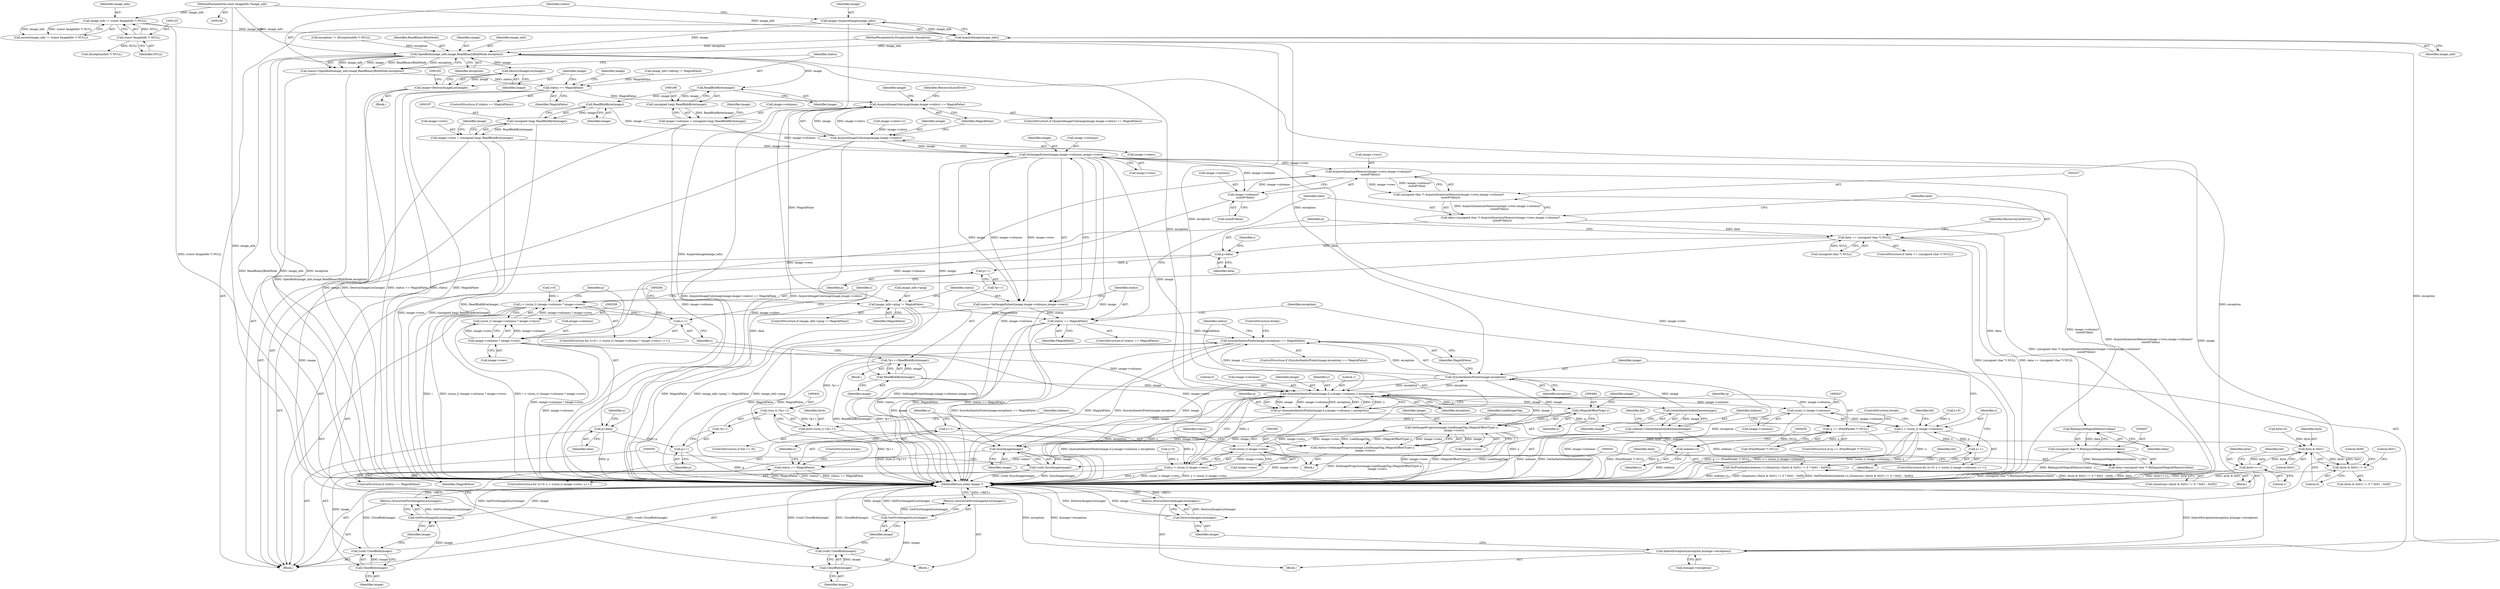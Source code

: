 digraph "0_ImageMagick_f6e9d0d9955e85bdd7540b251cd50d598dacc5e6_51@pointer" {
"1000160" [label="(Call,image=AcquireImage(image_info))"];
"1000162" [label="(Call,AcquireImage(image_info))"];
"1000122" [label="(Call,image_info != (const ImageInfo *) NULL)"];
"1000107" [label="(MethodParameterIn,const ImageInfo *image_info)"];
"1000124" [label="(Call,(const ImageInfo *) NULL)"];
"1000166" [label="(Call,OpenBlob(image_info,image,ReadBinaryBlobMode,exception))"];
"1000164" [label="(Call,status=OpenBlob(image_info,image,ReadBinaryBlobMode,exception))"];
"1000172" [label="(Call,status == MagickFalse)"];
"1000216" [label="(Call,AcquireImageColormap(image,image->colors) == MagickFalse)"];
"1000287" [label="(Call,image_info->ping != MagickFalse)"];
"1000311" [label="(Call,status == MagickFalse)"];
"1000472" [label="(Call,SyncAuthenticPixels(image,exception) == MagickFalse)"];
"1000490" [label="(Call,status == MagickFalse)"];
"1000178" [label="(Call,DestroyImageList(image))"];
"1000176" [label="(Call,image=DestroyImageList(image))"];
"1000190" [label="(Call,ReadBlobByte(image))"];
"1000188" [label="(Call,(unsigned long) ReadBlobByte(image))"];
"1000184" [label="(Call,image->columns = (unsigned long) ReadBlobByte(image))"];
"1000302" [label="(Call,SetImageExtent(image,image->columns,image->rows))"];
"1000300" [label="(Call,status=SetImageExtent(image,image->columns,image->rows))"];
"1000322" [label="(Call,DestroyImageList(image))"];
"1000321" [label="(Return,return(DestroyImageList(image));)"];
"1000328" [label="(Call,AcquireQuantumMemory(image->rows,image->columns*\n    sizeof(*data)))"];
"1000326" [label="(Call,(unsigned char *) AcquireQuantumMemory(image->rows,image->columns*\n    sizeof(*data)))"];
"1000324" [label="(Call,data=(unsigned char *) AcquireQuantumMemory(image->rows,image->columns*\n    sizeof(*data)))"];
"1000340" [label="(Call,data == (unsigned char *) NULL)"];
"1000348" [label="(Call,p=data)"];
"1000371" [label="(Call,p++)"];
"1000375" [label="(Call,p=data)"];
"1000443" [label="(Call,p++)"];
"1000498" [label="(Call,RelinquishMagickMemory(data))"];
"1000496" [label="(Call,(unsigned char *) RelinquishMagickMemory(data))"];
"1000494" [label="(Call,data=(unsigned char *) RelinquishMagickMemory(data))"];
"1000359" [label="(Call,image->columns * image->rows)"];
"1000357" [label="(Call,(ssize_t) (image->columns * image->rows))"];
"1000355" [label="(Call,i < (ssize_t) (image->columns * image->rows))"];
"1000366" [label="(Call,i++)"];
"1000384" [label="(Call,(ssize_t) image->rows)"];
"1000382" [label="(Call,y < (ssize_t) image->rows)"];
"1000394" [label="(Call,QueueAuthenticPixels(image,0,y,image->columns,1,exception))"];
"1000392" [label="(Call,q=QueueAuthenticPixels(image,0,y,image->columns,1,exception))"];
"1000404" [label="(Call,q == (PixelPacket *) NULL)"];
"1000412" [label="(Call,GetAuthenticIndexQueue(image))"];
"1000410" [label="(Call,indexes=GetAuthenticIndexQueue(image))"];
"1000445" [label="(Call,SetPixelIndex(indexes+x,(Quantum) ((byte & 0x01) != 0 ? 0x01 : 0x00)))"];
"1000446" [label="(Call,indexes+x)"];
"1000473" [label="(Call,SyncAuthenticPixels(image,exception))"];
"1000480" [label="(Call,SetImageProgress(image,LoadImageTag,(MagickOffsetType) y,\n      image->rows))"];
"1000478" [label="(Call,status=SetImageProgress(image,LoadImageTag,(MagickOffsetType) y,\n      image->rows))"];
"1000502" [label="(Call,SyncImage(image))"];
"1000500" [label="(Call,(void) SyncImage(image))"];
"1000506" [label="(Call,CloseBlob(image))"];
"1000504" [label="(Call,(void) CloseBlob(image))"];
"1000509" [label="(Call,GetFirstImageInList(image))"];
"1000508" [label="(Return,return(GetFirstImageInList(image));)"];
"1000426" [label="(Call,(ssize_t) image->columns)"];
"1000424" [label="(Call,x < (ssize_t) image->columns)"];
"1000431" [label="(Call,x++)"];
"1000483" [label="(Call,(MagickOffsetType) y)"];
"1000389" [label="(Call,y++)"];
"1000332" [label="(Call,image->columns*\n    sizeof(*data))"];
"1000373" [label="(Call,ReadBlobByte(image))"];
"1000369" [label="(Call,*p++=ReadBlobByte(image))"];
"1000440" [label="(Call,(size_t) (*p++))"];
"1000438" [label="(Call,byte=(size_t) (*p++))"];
"1000453" [label="(Call,byte & 0x01)"];
"1000452" [label="(Call,(byte & 0x01) != 0)"];
"1000461" [label="(Call,byte>>=1)"];
"1000198" [label="(Call,ReadBlobByte(image))"];
"1000196" [label="(Call,(unsigned long) ReadBlobByte(image))"];
"1000192" [label="(Call,image->rows = (unsigned long) ReadBlobByte(image))"];
"1000217" [label="(Call,AcquireImageColormap(image,image->colors))"];
"1000295" [label="(Call,CloseBlob(image))"];
"1000293" [label="(Call,(void) CloseBlob(image))"];
"1000298" [label="(Call,GetFirstImageInList(image))"];
"1000297" [label="(Return,return(GetFirstImageInList(image));)"];
"1000315" [label="(Call,InheritException(exception,&image->exception))"];
"1000379" [label="(Call,y=0)"];
"1000360" [label="(Call,image->columns)"];
"1000438" [label="(Call,byte=(size_t) (*p++))"];
"1000339" [label="(ControlStructure,if (data == (unsigned char *) NULL))"];
"1000460" [label="(Identifier,bit)"];
"1000311" [label="(Call,status == MagickFalse)"];
"1000386" [label="(Call,image->rows)"];
"1000333" [label="(Call,image->columns)"];
"1000376" [label="(Identifier,p)"];
"1000332" [label="(Call,image->columns*\n    sizeof(*data))"];
"1000417" [label="(Call,byte=0)"];
"1000413" [label="(Identifier,image)"];
"1000486" [label="(Call,image->rows)"];
"1000193" [label="(Call,image->rows)"];
"1000186" [label="(Identifier,image)"];
"1000436" [label="(Identifier,bit)"];
"1000287" [label="(Call,image_info->ping != MagickFalse)"];
"1000170" [label="(Identifier,exception)"];
"1000382" [label="(Call,y < (ssize_t) image->rows)"];
"1000498" [label="(Call,RelinquishMagickMemory(data))"];
"1000295" [label="(Call,CloseBlob(image))"];
"1000163" [label="(Identifier,image_info)"];
"1000346" [label="(Identifier,ResourceLimitError)"];
"1000166" [label="(Call,OpenBlob(image_info,image,ReadBinaryBlobMode,exception))"];
"1000374" [label="(Identifier,image)"];
"1000134" [label="(Call,image_info->debug != MagickFalse)"];
"1000428" [label="(Call,image->columns)"];
"1000190" [label="(Call,ReadBlobByte(image))"];
"1000194" [label="(Identifier,image)"];
"1000420" [label="(ControlStructure,for (x=0; x < (ssize_t) image->columns; x++))"];
"1000403" [label="(ControlStructure,if (q == (PixelPacket *) NULL))"];
"1000410" [label="(Call,indexes=GetAuthenticIndexQueue(image))"];
"1000456" [label="(Literal,0)"];
"1000373" [label="(Call,ReadBlobByte(image))"];
"1000188" [label="(Call,(unsigned long) ReadBlobByte(image))"];
"1000341" [label="(Identifier,data)"];
"1000351" [label="(ControlStructure,for (i=0; i < (ssize_t) (image->columns * image->rows); i++))"];
"1000442" [label="(Call,*p++)"];
"1000447" [label="(Identifier,indexes)"];
"1000500" [label="(Call,(void) SyncImage(image))"];
"1000458" [label="(Literal,0x00)"];
"1000453" [label="(Call,byte & 0x01)"];
"1000215" [label="(ControlStructure,if (AcquireImageColormap(image,image->colors) == MagickFalse))"];
"1000179" [label="(Identifier,image)"];
"1000431" [label="(Call,x++)"];
"1000202" [label="(Identifier,image)"];
"1000121" [label="(Call,assert(image_info != (const ImageInfo *) NULL))"];
"1000499" [label="(Identifier,data)"];
"1000493" [label="(ControlStructure,break;)"];
"1000483" [label="(Call,(MagickOffsetType) y)"];
"1000336" [label="(Call,sizeof(*data))"];
"1000404" [label="(Call,q == (PixelPacket *) NULL)"];
"1000421" [label="(Call,x=0)"];
"1000439" [label="(Identifier,byte)"];
"1000219" [label="(Call,image->colors)"];
"1000192" [label="(Call,image->rows = (unsigned long) ReadBlobByte(image))"];
"1000503" [label="(Identifier,image)"];
"1000491" [label="(Identifier,status)"];
"1000286" [label="(ControlStructure,if (image_info->ping != MagickFalse))"];
"1000508" [label="(Return,return(GetFirstImageInList(image));)"];
"1000472" [label="(Call,SyncAuthenticPixels(image,exception) == MagickFalse)"];
"1000455" [label="(Literal,0x01)"];
"1000326" [label="(Call,(unsigned char *) AcquireQuantumMemory(image->rows,image->columns*\n    sizeof(*data)))"];
"1000398" [label="(Call,image->columns)"];
"1000504" [label="(Call,(void) CloseBlob(image))"];
"1000322" [label="(Call,DestroyImageList(image))"];
"1000462" [label="(Identifier,byte)"];
"1000440" [label="(Call,(size_t) (*p++))"];
"1000393" [label="(Identifier,q)"];
"1000222" [label="(Identifier,MagickFalse)"];
"1000487" [label="(Identifier,image)"];
"1000352" [label="(Call,i=0)"];
"1000383" [label="(Identifier,y)"];
"1000315" [label="(Call,InheritException(exception,&image->exception))"];
"1000296" [label="(Identifier,image)"];
"1000445" [label="(Call,SetPixelIndex(indexes+x,(Quantum) ((byte & 0x01) != 0 ? 0x01 : 0x00)))"];
"1000175" [label="(Block,)"];
"1000164" [label="(Call,status=OpenBlob(image_info,image,ReadBinaryBlobMode,exception))"];
"1000355" [label="(Call,i < (ssize_t) (image->columns * image->rows))"];
"1000168" [label="(Identifier,image)"];
"1000506" [label="(Call,CloseBlob(image))"];
"1000485" [label="(Identifier,y)"];
"1000476" [label="(Identifier,MagickFalse)"];
"1000412" [label="(Call,GetAuthenticIndexQueue(image))"];
"1000230" [label="(Identifier,image)"];
"1000451" [label="(Call,(byte & 0x01) != 0 ? 0x01 : 0x00)"];
"1000457" [label="(Literal,0x01)"];
"1000415" [label="(Identifier,bit)"];
"1000297" [label="(Return,return(GetFirstImageInList(image));)"];
"1000312" [label="(Identifier,status)"];
"1000480" [label="(Call,SetImageProgress(image,LoadImageTag,(MagickOffsetType) y,\n      image->rows))"];
"1000292" [label="(Block,)"];
"1000359" [label="(Call,image->columns * image->rows)"];
"1000502" [label="(Call,SyncImage(image))"];
"1000108" [label="(MethodParameterIn,ExceptionInfo *exception)"];
"1000196" [label="(Call,(unsigned long) ReadBlobByte(image))"];
"1000477" [label="(ControlStructure,break;)"];
"1000394" [label="(Call,QueueAuthenticPixels(image,0,y,image->columns,1,exception))"];
"1000411" [label="(Identifier,indexes)"];
"1000109" [label="(Block,)"];
"1000402" [label="(Identifier,exception)"];
"1000363" [label="(Call,image->rows)"];
"1000349" [label="(Identifier,p)"];
"1000377" [label="(Identifier,data)"];
"1000173" [label="(Identifier,status)"];
"1000291" [label="(Identifier,MagickFalse)"];
"1000461" [label="(Call,byte>>=1)"];
"1000107" [label="(MethodParameterIn,const ImageInfo *image_info)"];
"1000371" [label="(Call,p++)"];
"1000316" [label="(Identifier,exception)"];
"1000368" [label="(Block,)"];
"1000210" [label="(Call,image->colors=2)"];
"1000123" [label="(Identifier,image_info)"];
"1000490" [label="(Call,status == MagickFalse)"];
"1000489" [label="(ControlStructure,if (status == MagickFalse))"];
"1000302" [label="(Call,SetImageExtent(image,image->columns,image->rows))"];
"1000172" [label="(Call,status == MagickFalse)"];
"1000185" [label="(Call,image->columns)"];
"1000165" [label="(Identifier,status)"];
"1000372" [label="(Identifier,p)"];
"1000161" [label="(Identifier,image)"];
"1000492" [label="(Identifier,MagickFalse)"];
"1000340" [label="(Call,data == (unsigned char *) NULL)"];
"1000350" [label="(Identifier,data)"];
"1000303" [label="(Identifier,image)"];
"1000342" [label="(Call,(unsigned char *) NULL)"];
"1000356" [label="(Identifier,i)"];
"1000199" [label="(Identifier,image)"];
"1000122" [label="(Call,image_info != (const ImageInfo *) NULL)"];
"1000162" [label="(Call,AcquireImage(image_info))"];
"1000124" [label="(Call,(const ImageInfo *) NULL)"];
"1000425" [label="(Identifier,x)"];
"1000177" [label="(Identifier,image)"];
"1000218" [label="(Identifier,image)"];
"1000293" [label="(Call,(void) CloseBlob(image))"];
"1000507" [label="(Identifier,image)"];
"1000509" [label="(Call,GetFirstImageInList(image))"];
"1000167" [label="(Identifier,image_info)"];
"1000184" [label="(Call,image->columns = (unsigned long) ReadBlobByte(image))"];
"1000357" [label="(Call,(ssize_t) (image->columns * image->rows))"];
"1000473" [label="(Call,SyncAuthenticPixels(image,exception))"];
"1000448" [label="(Identifier,x)"];
"1000395" [label="(Identifier,image)"];
"1000406" [label="(Call,(PixelPacket *) NULL)"];
"1000511" [label="(MethodReturn,static Image *)"];
"1000314" [label="(Block,)"];
"1000174" [label="(Identifier,MagickFalse)"];
"1000481" [label="(Identifier,image)"];
"1000474" [label="(Identifier,image)"];
"1000324" [label="(Call,data=(unsigned char *) AcquireQuantumMemory(image->rows,image->columns*\n    sizeof(*data)))"];
"1000463" [label="(Literal,1)"];
"1000452" [label="(Call,(byte & 0x01) != 0)"];
"1000432" [label="(Identifier,x)"];
"1000466" [label="(Identifier,bit)"];
"1000298" [label="(Call,GetFirstImageInList(image))"];
"1000171" [label="(ControlStructure,if (status == MagickFalse))"];
"1000191" [label="(Identifier,image)"];
"1000496" [label="(Call,(unsigned char *) RelinquishMagickMemory(data))"];
"1000397" [label="(Identifier,y)"];
"1000323" [label="(Identifier,image)"];
"1000149" [label="(Call,exception != (ExceptionInfo *) NULL)"];
"1000151" [label="(Call,(ExceptionInfo *) NULL)"];
"1000216" [label="(Call,AcquireImageColormap(image,image->colors) == MagickFalse)"];
"1000482" [label="(Identifier,LoadImageTag)"];
"1000479" [label="(Identifier,status)"];
"1000313" [label="(Identifier,MagickFalse)"];
"1000366" [label="(Call,i++)"];
"1000160" [label="(Call,image=AcquireImage(image_info))"];
"1000369" [label="(Call,*p++=ReadBlobByte(image))"];
"1000389" [label="(Call,y++)"];
"1000446" [label="(Call,indexes+x)"];
"1000300" [label="(Call,status=SetImageExtent(image,image->columns,image->rows))"];
"1000495" [label="(Identifier,data)"];
"1000317" [label="(Call,&image->exception)"];
"1000348" [label="(Call,p=data)"];
"1000224" [label="(Identifier,ResourceLimitError)"];
"1000329" [label="(Call,image->rows)"];
"1000353" [label="(Identifier,i)"];
"1000510" [label="(Identifier,image)"];
"1000444" [label="(Identifier,p)"];
"1000304" [label="(Call,image->columns)"];
"1000380" [label="(Identifier,y)"];
"1000434" [label="(ControlStructure,if (bit == 0))"];
"1000176" [label="(Call,image=DestroyImageList(image))"];
"1000288" [label="(Call,image_info->ping)"];
"1000494" [label="(Call,data=(unsigned char *) RelinquishMagickMemory(data))"];
"1000126" [label="(Identifier,NULL)"];
"1000299" [label="(Identifier,image)"];
"1000391" [label="(Block,)"];
"1000325" [label="(Identifier,data)"];
"1000321" [label="(Return,return(DestroyImageList(image));)"];
"1000424" [label="(Call,x < (ssize_t) image->columns)"];
"1000198" [label="(Call,ReadBlobByte(image))"];
"1000378" [label="(ControlStructure,for (y=0; y < (ssize_t) image->rows; y++))"];
"1000401" [label="(Literal,1)"];
"1000478" [label="(Call,status=SetImageProgress(image,LoadImageTag,(MagickOffsetType) y,\n      image->rows))"];
"1000384" [label="(Call,(ssize_t) image->rows)"];
"1000178" [label="(Call,DestroyImageList(image))"];
"1000405" [label="(Identifier,q)"];
"1000396" [label="(Literal,0)"];
"1000449" [label="(Call,(Quantum) ((byte & 0x01) != 0 ? 0x01 : 0x00))"];
"1000433" [label="(Block,)"];
"1000390" [label="(Identifier,y)"];
"1000454" [label="(Identifier,byte)"];
"1000375" [label="(Call,p=data)"];
"1000307" [label="(Call,image->rows)"];
"1000328" [label="(Call,AcquireQuantumMemory(image->rows,image->columns*\n    sizeof(*data)))"];
"1000367" [label="(Identifier,i)"];
"1000169" [label="(Identifier,ReadBinaryBlobMode)"];
"1000301" [label="(Identifier,status)"];
"1000426" [label="(Call,(ssize_t) image->columns)"];
"1000471" [label="(ControlStructure,if (SyncAuthenticPixels(image,exception) == MagickFalse))"];
"1000475" [label="(Identifier,exception)"];
"1000310" [label="(ControlStructure,if (status == MagickFalse))"];
"1000443" [label="(Call,p++)"];
"1000409" [label="(ControlStructure,break;)"];
"1000392" [label="(Call,q=QueueAuthenticPixels(image,0,y,image->columns,1,exception))"];
"1000217" [label="(Call,AcquireImageColormap(image,image->colors))"];
"1000370" [label="(Call,*p++)"];
"1000160" -> "1000109"  [label="AST: "];
"1000160" -> "1000162"  [label="CFG: "];
"1000161" -> "1000160"  [label="AST: "];
"1000162" -> "1000160"  [label="AST: "];
"1000165" -> "1000160"  [label="CFG: "];
"1000160" -> "1000511"  [label="DDG: AcquireImage(image_info)"];
"1000162" -> "1000160"  [label="DDG: image_info"];
"1000160" -> "1000166"  [label="DDG: image"];
"1000162" -> "1000163"  [label="CFG: "];
"1000163" -> "1000162"  [label="AST: "];
"1000122" -> "1000162"  [label="DDG: image_info"];
"1000107" -> "1000162"  [label="DDG: image_info"];
"1000162" -> "1000166"  [label="DDG: image_info"];
"1000122" -> "1000121"  [label="AST: "];
"1000122" -> "1000124"  [label="CFG: "];
"1000123" -> "1000122"  [label="AST: "];
"1000124" -> "1000122"  [label="AST: "];
"1000121" -> "1000122"  [label="CFG: "];
"1000122" -> "1000511"  [label="DDG: (const ImageInfo *) NULL"];
"1000122" -> "1000121"  [label="DDG: image_info"];
"1000122" -> "1000121"  [label="DDG: (const ImageInfo *) NULL"];
"1000107" -> "1000122"  [label="DDG: image_info"];
"1000124" -> "1000122"  [label="DDG: NULL"];
"1000107" -> "1000106"  [label="AST: "];
"1000107" -> "1000511"  [label="DDG: image_info"];
"1000107" -> "1000166"  [label="DDG: image_info"];
"1000124" -> "1000126"  [label="CFG: "];
"1000125" -> "1000124"  [label="AST: "];
"1000126" -> "1000124"  [label="AST: "];
"1000124" -> "1000151"  [label="DDG: NULL"];
"1000166" -> "1000164"  [label="AST: "];
"1000166" -> "1000170"  [label="CFG: "];
"1000167" -> "1000166"  [label="AST: "];
"1000168" -> "1000166"  [label="AST: "];
"1000169" -> "1000166"  [label="AST: "];
"1000170" -> "1000166"  [label="AST: "];
"1000164" -> "1000166"  [label="CFG: "];
"1000166" -> "1000511"  [label="DDG: ReadBinaryBlobMode"];
"1000166" -> "1000511"  [label="DDG: image_info"];
"1000166" -> "1000511"  [label="DDG: exception"];
"1000166" -> "1000164"  [label="DDG: image_info"];
"1000166" -> "1000164"  [label="DDG: image"];
"1000166" -> "1000164"  [label="DDG: ReadBinaryBlobMode"];
"1000166" -> "1000164"  [label="DDG: exception"];
"1000149" -> "1000166"  [label="DDG: exception"];
"1000108" -> "1000166"  [label="DDG: exception"];
"1000166" -> "1000178"  [label="DDG: image"];
"1000166" -> "1000190"  [label="DDG: image"];
"1000166" -> "1000315"  [label="DDG: exception"];
"1000166" -> "1000394"  [label="DDG: exception"];
"1000164" -> "1000109"  [label="AST: "];
"1000165" -> "1000164"  [label="AST: "];
"1000173" -> "1000164"  [label="CFG: "];
"1000164" -> "1000511"  [label="DDG: OpenBlob(image_info,image,ReadBinaryBlobMode,exception)"];
"1000164" -> "1000172"  [label="DDG: status"];
"1000172" -> "1000171"  [label="AST: "];
"1000172" -> "1000174"  [label="CFG: "];
"1000173" -> "1000172"  [label="AST: "];
"1000174" -> "1000172"  [label="AST: "];
"1000177" -> "1000172"  [label="CFG: "];
"1000186" -> "1000172"  [label="CFG: "];
"1000172" -> "1000511"  [label="DDG: status == MagickFalse"];
"1000172" -> "1000511"  [label="DDG: status"];
"1000172" -> "1000511"  [label="DDG: MagickFalse"];
"1000134" -> "1000172"  [label="DDG: MagickFalse"];
"1000172" -> "1000216"  [label="DDG: MagickFalse"];
"1000216" -> "1000215"  [label="AST: "];
"1000216" -> "1000222"  [label="CFG: "];
"1000217" -> "1000216"  [label="AST: "];
"1000222" -> "1000216"  [label="AST: "];
"1000224" -> "1000216"  [label="CFG: "];
"1000230" -> "1000216"  [label="CFG: "];
"1000216" -> "1000511"  [label="DDG: AcquireImageColormap(image,image->colors) == MagickFalse"];
"1000216" -> "1000511"  [label="DDG: AcquireImageColormap(image,image->colors)"];
"1000217" -> "1000216"  [label="DDG: image"];
"1000217" -> "1000216"  [label="DDG: image->colors"];
"1000216" -> "1000287"  [label="DDG: MagickFalse"];
"1000287" -> "1000286"  [label="AST: "];
"1000287" -> "1000291"  [label="CFG: "];
"1000288" -> "1000287"  [label="AST: "];
"1000291" -> "1000287"  [label="AST: "];
"1000294" -> "1000287"  [label="CFG: "];
"1000301" -> "1000287"  [label="CFG: "];
"1000287" -> "1000511"  [label="DDG: MagickFalse"];
"1000287" -> "1000511"  [label="DDG: image_info->ping != MagickFalse"];
"1000287" -> "1000511"  [label="DDG: image_info->ping"];
"1000287" -> "1000311"  [label="DDG: MagickFalse"];
"1000311" -> "1000310"  [label="AST: "];
"1000311" -> "1000313"  [label="CFG: "];
"1000312" -> "1000311"  [label="AST: "];
"1000313" -> "1000311"  [label="AST: "];
"1000316" -> "1000311"  [label="CFG: "];
"1000325" -> "1000311"  [label="CFG: "];
"1000311" -> "1000511"  [label="DDG: status"];
"1000311" -> "1000511"  [label="DDG: MagickFalse"];
"1000311" -> "1000511"  [label="DDG: status == MagickFalse"];
"1000300" -> "1000311"  [label="DDG: status"];
"1000311" -> "1000472"  [label="DDG: MagickFalse"];
"1000472" -> "1000471"  [label="AST: "];
"1000472" -> "1000476"  [label="CFG: "];
"1000473" -> "1000472"  [label="AST: "];
"1000476" -> "1000472"  [label="AST: "];
"1000477" -> "1000472"  [label="CFG: "];
"1000479" -> "1000472"  [label="CFG: "];
"1000472" -> "1000511"  [label="DDG: SyncAuthenticPixels(image,exception) == MagickFalse"];
"1000472" -> "1000511"  [label="DDG: MagickFalse"];
"1000472" -> "1000511"  [label="DDG: SyncAuthenticPixels(image,exception)"];
"1000473" -> "1000472"  [label="DDG: image"];
"1000473" -> "1000472"  [label="DDG: exception"];
"1000490" -> "1000472"  [label="DDG: MagickFalse"];
"1000472" -> "1000490"  [label="DDG: MagickFalse"];
"1000490" -> "1000489"  [label="AST: "];
"1000490" -> "1000492"  [label="CFG: "];
"1000491" -> "1000490"  [label="AST: "];
"1000492" -> "1000490"  [label="AST: "];
"1000493" -> "1000490"  [label="CFG: "];
"1000390" -> "1000490"  [label="CFG: "];
"1000490" -> "1000511"  [label="DDG: status"];
"1000490" -> "1000511"  [label="DDG: status == MagickFalse"];
"1000490" -> "1000511"  [label="DDG: MagickFalse"];
"1000478" -> "1000490"  [label="DDG: status"];
"1000178" -> "1000176"  [label="AST: "];
"1000178" -> "1000179"  [label="CFG: "];
"1000179" -> "1000178"  [label="AST: "];
"1000176" -> "1000178"  [label="CFG: "];
"1000178" -> "1000176"  [label="DDG: image"];
"1000176" -> "1000175"  [label="AST: "];
"1000177" -> "1000176"  [label="AST: "];
"1000182" -> "1000176"  [label="CFG: "];
"1000176" -> "1000511"  [label="DDG: DestroyImageList(image)"];
"1000176" -> "1000511"  [label="DDG: image"];
"1000190" -> "1000188"  [label="AST: "];
"1000190" -> "1000191"  [label="CFG: "];
"1000191" -> "1000190"  [label="AST: "];
"1000188" -> "1000190"  [label="CFG: "];
"1000190" -> "1000188"  [label="DDG: image"];
"1000190" -> "1000198"  [label="DDG: image"];
"1000188" -> "1000184"  [label="AST: "];
"1000189" -> "1000188"  [label="AST: "];
"1000184" -> "1000188"  [label="CFG: "];
"1000188" -> "1000184"  [label="DDG: ReadBlobByte(image)"];
"1000184" -> "1000109"  [label="AST: "];
"1000185" -> "1000184"  [label="AST: "];
"1000194" -> "1000184"  [label="CFG: "];
"1000184" -> "1000511"  [label="DDG: image->columns"];
"1000184" -> "1000302"  [label="DDG: image->columns"];
"1000302" -> "1000300"  [label="AST: "];
"1000302" -> "1000307"  [label="CFG: "];
"1000303" -> "1000302"  [label="AST: "];
"1000304" -> "1000302"  [label="AST: "];
"1000307" -> "1000302"  [label="AST: "];
"1000300" -> "1000302"  [label="CFG: "];
"1000302" -> "1000511"  [label="DDG: image->columns"];
"1000302" -> "1000511"  [label="DDG: image->rows"];
"1000302" -> "1000300"  [label="DDG: image"];
"1000302" -> "1000300"  [label="DDG: image->columns"];
"1000302" -> "1000300"  [label="DDG: image->rows"];
"1000217" -> "1000302"  [label="DDG: image"];
"1000192" -> "1000302"  [label="DDG: image->rows"];
"1000302" -> "1000322"  [label="DDG: image"];
"1000302" -> "1000328"  [label="DDG: image->rows"];
"1000302" -> "1000332"  [label="DDG: image->columns"];
"1000302" -> "1000373"  [label="DDG: image"];
"1000302" -> "1000394"  [label="DDG: image"];
"1000302" -> "1000502"  [label="DDG: image"];
"1000300" -> "1000109"  [label="AST: "];
"1000301" -> "1000300"  [label="AST: "];
"1000312" -> "1000300"  [label="CFG: "];
"1000300" -> "1000511"  [label="DDG: SetImageExtent(image,image->columns,image->rows)"];
"1000322" -> "1000321"  [label="AST: "];
"1000322" -> "1000323"  [label="CFG: "];
"1000323" -> "1000322"  [label="AST: "];
"1000321" -> "1000322"  [label="CFG: "];
"1000322" -> "1000511"  [label="DDG: DestroyImageList(image)"];
"1000322" -> "1000511"  [label="DDG: image"];
"1000322" -> "1000321"  [label="DDG: DestroyImageList(image)"];
"1000321" -> "1000314"  [label="AST: "];
"1000511" -> "1000321"  [label="CFG: "];
"1000321" -> "1000511"  [label="DDG: <RET>"];
"1000328" -> "1000326"  [label="AST: "];
"1000328" -> "1000332"  [label="CFG: "];
"1000329" -> "1000328"  [label="AST: "];
"1000332" -> "1000328"  [label="AST: "];
"1000326" -> "1000328"  [label="CFG: "];
"1000328" -> "1000511"  [label="DDG: image->columns*\n    sizeof(*data)"];
"1000328" -> "1000326"  [label="DDG: image->rows"];
"1000328" -> "1000326"  [label="DDG: image->columns*\n    sizeof(*data)"];
"1000332" -> "1000328"  [label="DDG: image->columns"];
"1000328" -> "1000359"  [label="DDG: image->rows"];
"1000326" -> "1000324"  [label="AST: "];
"1000327" -> "1000326"  [label="AST: "];
"1000324" -> "1000326"  [label="CFG: "];
"1000326" -> "1000511"  [label="DDG: AcquireQuantumMemory(image->rows,image->columns*\n    sizeof(*data))"];
"1000326" -> "1000324"  [label="DDG: AcquireQuantumMemory(image->rows,image->columns*\n    sizeof(*data))"];
"1000324" -> "1000109"  [label="AST: "];
"1000325" -> "1000324"  [label="AST: "];
"1000341" -> "1000324"  [label="CFG: "];
"1000324" -> "1000511"  [label="DDG: (unsigned char *) AcquireQuantumMemory(image->rows,image->columns*\n    sizeof(*data))"];
"1000324" -> "1000340"  [label="DDG: data"];
"1000340" -> "1000339"  [label="AST: "];
"1000340" -> "1000342"  [label="CFG: "];
"1000341" -> "1000340"  [label="AST: "];
"1000342" -> "1000340"  [label="AST: "];
"1000346" -> "1000340"  [label="CFG: "];
"1000349" -> "1000340"  [label="CFG: "];
"1000340" -> "1000511"  [label="DDG: (unsigned char *) NULL"];
"1000340" -> "1000511"  [label="DDG: data == (unsigned char *) NULL"];
"1000342" -> "1000340"  [label="DDG: NULL"];
"1000340" -> "1000348"  [label="DDG: data"];
"1000340" -> "1000375"  [label="DDG: data"];
"1000340" -> "1000498"  [label="DDG: data"];
"1000348" -> "1000109"  [label="AST: "];
"1000348" -> "1000350"  [label="CFG: "];
"1000349" -> "1000348"  [label="AST: "];
"1000350" -> "1000348"  [label="AST: "];
"1000353" -> "1000348"  [label="CFG: "];
"1000348" -> "1000371"  [label="DDG: p"];
"1000371" -> "1000370"  [label="AST: "];
"1000371" -> "1000372"  [label="CFG: "];
"1000372" -> "1000371"  [label="AST: "];
"1000370" -> "1000371"  [label="CFG: "];
"1000375" -> "1000109"  [label="AST: "];
"1000375" -> "1000377"  [label="CFG: "];
"1000376" -> "1000375"  [label="AST: "];
"1000377" -> "1000375"  [label="AST: "];
"1000380" -> "1000375"  [label="CFG: "];
"1000375" -> "1000511"  [label="DDG: p"];
"1000375" -> "1000443"  [label="DDG: p"];
"1000443" -> "1000442"  [label="AST: "];
"1000443" -> "1000444"  [label="CFG: "];
"1000444" -> "1000443"  [label="AST: "];
"1000442" -> "1000443"  [label="CFG: "];
"1000443" -> "1000511"  [label="DDG: p"];
"1000498" -> "1000496"  [label="AST: "];
"1000498" -> "1000499"  [label="CFG: "];
"1000499" -> "1000498"  [label="AST: "];
"1000496" -> "1000498"  [label="CFG: "];
"1000498" -> "1000496"  [label="DDG: data"];
"1000496" -> "1000494"  [label="AST: "];
"1000497" -> "1000496"  [label="AST: "];
"1000494" -> "1000496"  [label="CFG: "];
"1000496" -> "1000511"  [label="DDG: RelinquishMagickMemory(data)"];
"1000496" -> "1000494"  [label="DDG: RelinquishMagickMemory(data)"];
"1000494" -> "1000109"  [label="AST: "];
"1000495" -> "1000494"  [label="AST: "];
"1000501" -> "1000494"  [label="CFG: "];
"1000494" -> "1000511"  [label="DDG: (unsigned char *) RelinquishMagickMemory(data)"];
"1000494" -> "1000511"  [label="DDG: data"];
"1000359" -> "1000357"  [label="AST: "];
"1000359" -> "1000363"  [label="CFG: "];
"1000360" -> "1000359"  [label="AST: "];
"1000363" -> "1000359"  [label="AST: "];
"1000357" -> "1000359"  [label="CFG: "];
"1000359" -> "1000511"  [label="DDG: image->columns"];
"1000359" -> "1000357"  [label="DDG: image->columns"];
"1000359" -> "1000357"  [label="DDG: image->rows"];
"1000332" -> "1000359"  [label="DDG: image->columns"];
"1000359" -> "1000384"  [label="DDG: image->rows"];
"1000359" -> "1000394"  [label="DDG: image->columns"];
"1000357" -> "1000355"  [label="AST: "];
"1000358" -> "1000357"  [label="AST: "];
"1000355" -> "1000357"  [label="CFG: "];
"1000357" -> "1000511"  [label="DDG: image->columns * image->rows"];
"1000357" -> "1000355"  [label="DDG: image->columns * image->rows"];
"1000355" -> "1000351"  [label="AST: "];
"1000356" -> "1000355"  [label="AST: "];
"1000372" -> "1000355"  [label="CFG: "];
"1000376" -> "1000355"  [label="CFG: "];
"1000355" -> "1000511"  [label="DDG: i"];
"1000355" -> "1000511"  [label="DDG: (ssize_t) (image->columns * image->rows)"];
"1000355" -> "1000511"  [label="DDG: i < (ssize_t) (image->columns * image->rows)"];
"1000352" -> "1000355"  [label="DDG: i"];
"1000366" -> "1000355"  [label="DDG: i"];
"1000355" -> "1000366"  [label="DDG: i"];
"1000366" -> "1000351"  [label="AST: "];
"1000366" -> "1000367"  [label="CFG: "];
"1000367" -> "1000366"  [label="AST: "];
"1000356" -> "1000366"  [label="CFG: "];
"1000384" -> "1000382"  [label="AST: "];
"1000384" -> "1000386"  [label="CFG: "];
"1000385" -> "1000384"  [label="AST: "];
"1000386" -> "1000384"  [label="AST: "];
"1000382" -> "1000384"  [label="CFG: "];
"1000384" -> "1000511"  [label="DDG: image->rows"];
"1000384" -> "1000382"  [label="DDG: image->rows"];
"1000480" -> "1000384"  [label="DDG: image->rows"];
"1000384" -> "1000480"  [label="DDG: image->rows"];
"1000382" -> "1000378"  [label="AST: "];
"1000383" -> "1000382"  [label="AST: "];
"1000393" -> "1000382"  [label="CFG: "];
"1000495" -> "1000382"  [label="CFG: "];
"1000382" -> "1000511"  [label="DDG: y"];
"1000382" -> "1000511"  [label="DDG: (ssize_t) image->rows"];
"1000382" -> "1000511"  [label="DDG: y < (ssize_t) image->rows"];
"1000379" -> "1000382"  [label="DDG: y"];
"1000389" -> "1000382"  [label="DDG: y"];
"1000382" -> "1000394"  [label="DDG: y"];
"1000394" -> "1000392"  [label="AST: "];
"1000394" -> "1000402"  [label="CFG: "];
"1000395" -> "1000394"  [label="AST: "];
"1000396" -> "1000394"  [label="AST: "];
"1000397" -> "1000394"  [label="AST: "];
"1000398" -> "1000394"  [label="AST: "];
"1000401" -> "1000394"  [label="AST: "];
"1000402" -> "1000394"  [label="AST: "];
"1000392" -> "1000394"  [label="CFG: "];
"1000394" -> "1000511"  [label="DDG: y"];
"1000394" -> "1000511"  [label="DDG: image->columns"];
"1000394" -> "1000511"  [label="DDG: exception"];
"1000394" -> "1000392"  [label="DDG: image"];
"1000394" -> "1000392"  [label="DDG: image->columns"];
"1000394" -> "1000392"  [label="DDG: exception"];
"1000394" -> "1000392"  [label="DDG: 1"];
"1000394" -> "1000392"  [label="DDG: 0"];
"1000394" -> "1000392"  [label="DDG: y"];
"1000480" -> "1000394"  [label="DDG: image"];
"1000373" -> "1000394"  [label="DDG: image"];
"1000426" -> "1000394"  [label="DDG: image->columns"];
"1000473" -> "1000394"  [label="DDG: exception"];
"1000108" -> "1000394"  [label="DDG: exception"];
"1000394" -> "1000412"  [label="DDG: image"];
"1000394" -> "1000426"  [label="DDG: image->columns"];
"1000394" -> "1000473"  [label="DDG: exception"];
"1000394" -> "1000483"  [label="DDG: y"];
"1000394" -> "1000502"  [label="DDG: image"];
"1000392" -> "1000391"  [label="AST: "];
"1000393" -> "1000392"  [label="AST: "];
"1000405" -> "1000392"  [label="CFG: "];
"1000392" -> "1000511"  [label="DDG: QueueAuthenticPixels(image,0,y,image->columns,1,exception)"];
"1000392" -> "1000404"  [label="DDG: q"];
"1000404" -> "1000403"  [label="AST: "];
"1000404" -> "1000406"  [label="CFG: "];
"1000405" -> "1000404"  [label="AST: "];
"1000406" -> "1000404"  [label="AST: "];
"1000409" -> "1000404"  [label="CFG: "];
"1000411" -> "1000404"  [label="CFG: "];
"1000404" -> "1000511"  [label="DDG: q"];
"1000404" -> "1000511"  [label="DDG: q == (PixelPacket *) NULL"];
"1000404" -> "1000511"  [label="DDG: (PixelPacket *) NULL"];
"1000406" -> "1000404"  [label="DDG: NULL"];
"1000412" -> "1000410"  [label="AST: "];
"1000412" -> "1000413"  [label="CFG: "];
"1000413" -> "1000412"  [label="AST: "];
"1000410" -> "1000412"  [label="CFG: "];
"1000412" -> "1000410"  [label="DDG: image"];
"1000412" -> "1000473"  [label="DDG: image"];
"1000410" -> "1000391"  [label="AST: "];
"1000411" -> "1000410"  [label="AST: "];
"1000415" -> "1000410"  [label="CFG: "];
"1000410" -> "1000511"  [label="DDG: indexes"];
"1000410" -> "1000511"  [label="DDG: GetAuthenticIndexQueue(image)"];
"1000410" -> "1000445"  [label="DDG: indexes"];
"1000410" -> "1000446"  [label="DDG: indexes"];
"1000445" -> "1000433"  [label="AST: "];
"1000445" -> "1000449"  [label="CFG: "];
"1000446" -> "1000445"  [label="AST: "];
"1000449" -> "1000445"  [label="AST: "];
"1000460" -> "1000445"  [label="CFG: "];
"1000445" -> "1000511"  [label="DDG: indexes+x"];
"1000445" -> "1000511"  [label="DDG: (Quantum) ((byte & 0x01) != 0 ? 0x01 : 0x00)"];
"1000445" -> "1000511"  [label="DDG: SetPixelIndex(indexes+x,(Quantum) ((byte & 0x01) != 0 ? 0x01 : 0x00))"];
"1000424" -> "1000445"  [label="DDG: x"];
"1000449" -> "1000445"  [label="DDG: (byte & 0x01) != 0 ? 0x01 : 0x00"];
"1000446" -> "1000448"  [label="CFG: "];
"1000447" -> "1000446"  [label="AST: "];
"1000448" -> "1000446"  [label="AST: "];
"1000450" -> "1000446"  [label="CFG: "];
"1000446" -> "1000511"  [label="DDG: indexes"];
"1000424" -> "1000446"  [label="DDG: x"];
"1000473" -> "1000475"  [label="CFG: "];
"1000474" -> "1000473"  [label="AST: "];
"1000475" -> "1000473"  [label="AST: "];
"1000476" -> "1000473"  [label="CFG: "];
"1000473" -> "1000511"  [label="DDG: exception"];
"1000108" -> "1000473"  [label="DDG: exception"];
"1000473" -> "1000480"  [label="DDG: image"];
"1000473" -> "1000502"  [label="DDG: image"];
"1000480" -> "1000478"  [label="AST: "];
"1000480" -> "1000486"  [label="CFG: "];
"1000481" -> "1000480"  [label="AST: "];
"1000482" -> "1000480"  [label="AST: "];
"1000483" -> "1000480"  [label="AST: "];
"1000486" -> "1000480"  [label="AST: "];
"1000478" -> "1000480"  [label="CFG: "];
"1000480" -> "1000511"  [label="DDG: image->rows"];
"1000480" -> "1000511"  [label="DDG: (MagickOffsetType) y"];
"1000480" -> "1000511"  [label="DDG: LoadImageTag"];
"1000480" -> "1000478"  [label="DDG: image"];
"1000480" -> "1000478"  [label="DDG: LoadImageTag"];
"1000480" -> "1000478"  [label="DDG: (MagickOffsetType) y"];
"1000480" -> "1000478"  [label="DDG: image->rows"];
"1000483" -> "1000480"  [label="DDG: y"];
"1000480" -> "1000502"  [label="DDG: image"];
"1000478" -> "1000391"  [label="AST: "];
"1000479" -> "1000478"  [label="AST: "];
"1000491" -> "1000478"  [label="CFG: "];
"1000478" -> "1000511"  [label="DDG: SetImageProgress(image,LoadImageTag,(MagickOffsetType) y,\n      image->rows)"];
"1000502" -> "1000500"  [label="AST: "];
"1000502" -> "1000503"  [label="CFG: "];
"1000503" -> "1000502"  [label="AST: "];
"1000500" -> "1000502"  [label="CFG: "];
"1000502" -> "1000500"  [label="DDG: image"];
"1000373" -> "1000502"  [label="DDG: image"];
"1000502" -> "1000506"  [label="DDG: image"];
"1000500" -> "1000109"  [label="AST: "];
"1000501" -> "1000500"  [label="AST: "];
"1000505" -> "1000500"  [label="CFG: "];
"1000500" -> "1000511"  [label="DDG: SyncImage(image)"];
"1000500" -> "1000511"  [label="DDG: (void) SyncImage(image)"];
"1000506" -> "1000504"  [label="AST: "];
"1000506" -> "1000507"  [label="CFG: "];
"1000507" -> "1000506"  [label="AST: "];
"1000504" -> "1000506"  [label="CFG: "];
"1000506" -> "1000504"  [label="DDG: image"];
"1000506" -> "1000509"  [label="DDG: image"];
"1000504" -> "1000109"  [label="AST: "];
"1000505" -> "1000504"  [label="AST: "];
"1000510" -> "1000504"  [label="CFG: "];
"1000504" -> "1000511"  [label="DDG: CloseBlob(image)"];
"1000504" -> "1000511"  [label="DDG: (void) CloseBlob(image)"];
"1000509" -> "1000508"  [label="AST: "];
"1000509" -> "1000510"  [label="CFG: "];
"1000510" -> "1000509"  [label="AST: "];
"1000508" -> "1000509"  [label="CFG: "];
"1000509" -> "1000511"  [label="DDG: GetFirstImageInList(image)"];
"1000509" -> "1000511"  [label="DDG: image"];
"1000509" -> "1000508"  [label="DDG: GetFirstImageInList(image)"];
"1000508" -> "1000109"  [label="AST: "];
"1000511" -> "1000508"  [label="CFG: "];
"1000508" -> "1000511"  [label="DDG: <RET>"];
"1000426" -> "1000424"  [label="AST: "];
"1000426" -> "1000428"  [label="CFG: "];
"1000427" -> "1000426"  [label="AST: "];
"1000428" -> "1000426"  [label="AST: "];
"1000424" -> "1000426"  [label="CFG: "];
"1000426" -> "1000511"  [label="DDG: image->columns"];
"1000426" -> "1000424"  [label="DDG: image->columns"];
"1000424" -> "1000420"  [label="AST: "];
"1000425" -> "1000424"  [label="AST: "];
"1000436" -> "1000424"  [label="CFG: "];
"1000474" -> "1000424"  [label="CFG: "];
"1000424" -> "1000511"  [label="DDG: (ssize_t) image->columns"];
"1000424" -> "1000511"  [label="DDG: x"];
"1000424" -> "1000511"  [label="DDG: x < (ssize_t) image->columns"];
"1000421" -> "1000424"  [label="DDG: x"];
"1000431" -> "1000424"  [label="DDG: x"];
"1000424" -> "1000431"  [label="DDG: x"];
"1000431" -> "1000420"  [label="AST: "];
"1000431" -> "1000432"  [label="CFG: "];
"1000432" -> "1000431"  [label="AST: "];
"1000425" -> "1000431"  [label="CFG: "];
"1000483" -> "1000485"  [label="CFG: "];
"1000484" -> "1000483"  [label="AST: "];
"1000485" -> "1000483"  [label="AST: "];
"1000487" -> "1000483"  [label="CFG: "];
"1000483" -> "1000511"  [label="DDG: y"];
"1000483" -> "1000389"  [label="DDG: y"];
"1000389" -> "1000378"  [label="AST: "];
"1000389" -> "1000390"  [label="CFG: "];
"1000390" -> "1000389"  [label="AST: "];
"1000383" -> "1000389"  [label="CFG: "];
"1000332" -> "1000336"  [label="CFG: "];
"1000333" -> "1000332"  [label="AST: "];
"1000336" -> "1000332"  [label="AST: "];
"1000373" -> "1000369"  [label="AST: "];
"1000373" -> "1000374"  [label="CFG: "];
"1000374" -> "1000373"  [label="AST: "];
"1000369" -> "1000373"  [label="CFG: "];
"1000373" -> "1000369"  [label="DDG: image"];
"1000369" -> "1000368"  [label="AST: "];
"1000370" -> "1000369"  [label="AST: "];
"1000367" -> "1000369"  [label="CFG: "];
"1000369" -> "1000511"  [label="DDG: *p++"];
"1000369" -> "1000511"  [label="DDG: ReadBlobByte(image)"];
"1000369" -> "1000440"  [label="DDG: *p++"];
"1000440" -> "1000438"  [label="AST: "];
"1000440" -> "1000442"  [label="CFG: "];
"1000441" -> "1000440"  [label="AST: "];
"1000442" -> "1000440"  [label="AST: "];
"1000438" -> "1000440"  [label="CFG: "];
"1000440" -> "1000511"  [label="DDG: *p++"];
"1000440" -> "1000438"  [label="DDG: *p++"];
"1000438" -> "1000434"  [label="AST: "];
"1000439" -> "1000438"  [label="AST: "];
"1000447" -> "1000438"  [label="CFG: "];
"1000438" -> "1000511"  [label="DDG: (size_t) (*p++)"];
"1000438" -> "1000453"  [label="DDG: byte"];
"1000453" -> "1000452"  [label="AST: "];
"1000453" -> "1000455"  [label="CFG: "];
"1000454" -> "1000453"  [label="AST: "];
"1000455" -> "1000453"  [label="AST: "];
"1000456" -> "1000453"  [label="CFG: "];
"1000453" -> "1000452"  [label="DDG: byte"];
"1000453" -> "1000452"  [label="DDG: 0x01"];
"1000417" -> "1000453"  [label="DDG: byte"];
"1000461" -> "1000453"  [label="DDG: byte"];
"1000453" -> "1000461"  [label="DDG: byte"];
"1000452" -> "1000451"  [label="AST: "];
"1000452" -> "1000456"  [label="CFG: "];
"1000456" -> "1000452"  [label="AST: "];
"1000457" -> "1000452"  [label="CFG: "];
"1000458" -> "1000452"  [label="CFG: "];
"1000452" -> "1000511"  [label="DDG: byte & 0x01"];
"1000461" -> "1000433"  [label="AST: "];
"1000461" -> "1000463"  [label="CFG: "];
"1000462" -> "1000461"  [label="AST: "];
"1000463" -> "1000461"  [label="AST: "];
"1000466" -> "1000461"  [label="CFG: "];
"1000461" -> "1000511"  [label="DDG: byte>>=1"];
"1000461" -> "1000511"  [label="DDG: byte"];
"1000198" -> "1000196"  [label="AST: "];
"1000198" -> "1000199"  [label="CFG: "];
"1000199" -> "1000198"  [label="AST: "];
"1000196" -> "1000198"  [label="CFG: "];
"1000198" -> "1000196"  [label="DDG: image"];
"1000198" -> "1000217"  [label="DDG: image"];
"1000196" -> "1000192"  [label="AST: "];
"1000197" -> "1000196"  [label="AST: "];
"1000192" -> "1000196"  [label="CFG: "];
"1000196" -> "1000511"  [label="DDG: ReadBlobByte(image)"];
"1000196" -> "1000192"  [label="DDG: ReadBlobByte(image)"];
"1000192" -> "1000109"  [label="AST: "];
"1000193" -> "1000192"  [label="AST: "];
"1000202" -> "1000192"  [label="CFG: "];
"1000192" -> "1000511"  [label="DDG: image->rows"];
"1000192" -> "1000511"  [label="DDG: (unsigned long) ReadBlobByte(image)"];
"1000217" -> "1000219"  [label="CFG: "];
"1000218" -> "1000217"  [label="AST: "];
"1000219" -> "1000217"  [label="AST: "];
"1000222" -> "1000217"  [label="CFG: "];
"1000217" -> "1000511"  [label="DDG: image->colors"];
"1000210" -> "1000217"  [label="DDG: image->colors"];
"1000217" -> "1000295"  [label="DDG: image"];
"1000295" -> "1000293"  [label="AST: "];
"1000295" -> "1000296"  [label="CFG: "];
"1000296" -> "1000295"  [label="AST: "];
"1000293" -> "1000295"  [label="CFG: "];
"1000295" -> "1000293"  [label="DDG: image"];
"1000295" -> "1000298"  [label="DDG: image"];
"1000293" -> "1000292"  [label="AST: "];
"1000294" -> "1000293"  [label="AST: "];
"1000299" -> "1000293"  [label="CFG: "];
"1000293" -> "1000511"  [label="DDG: (void) CloseBlob(image)"];
"1000293" -> "1000511"  [label="DDG: CloseBlob(image)"];
"1000298" -> "1000297"  [label="AST: "];
"1000298" -> "1000299"  [label="CFG: "];
"1000299" -> "1000298"  [label="AST: "];
"1000297" -> "1000298"  [label="CFG: "];
"1000298" -> "1000511"  [label="DDG: GetFirstImageInList(image)"];
"1000298" -> "1000511"  [label="DDG: image"];
"1000298" -> "1000297"  [label="DDG: GetFirstImageInList(image)"];
"1000297" -> "1000292"  [label="AST: "];
"1000511" -> "1000297"  [label="CFG: "];
"1000297" -> "1000511"  [label="DDG: <RET>"];
"1000315" -> "1000314"  [label="AST: "];
"1000315" -> "1000317"  [label="CFG: "];
"1000316" -> "1000315"  [label="AST: "];
"1000317" -> "1000315"  [label="AST: "];
"1000323" -> "1000315"  [label="CFG: "];
"1000315" -> "1000511"  [label="DDG: InheritException(exception,&image->exception)"];
"1000315" -> "1000511"  [label="DDG: exception"];
"1000315" -> "1000511"  [label="DDG: &image->exception"];
"1000108" -> "1000315"  [label="DDG: exception"];
}

